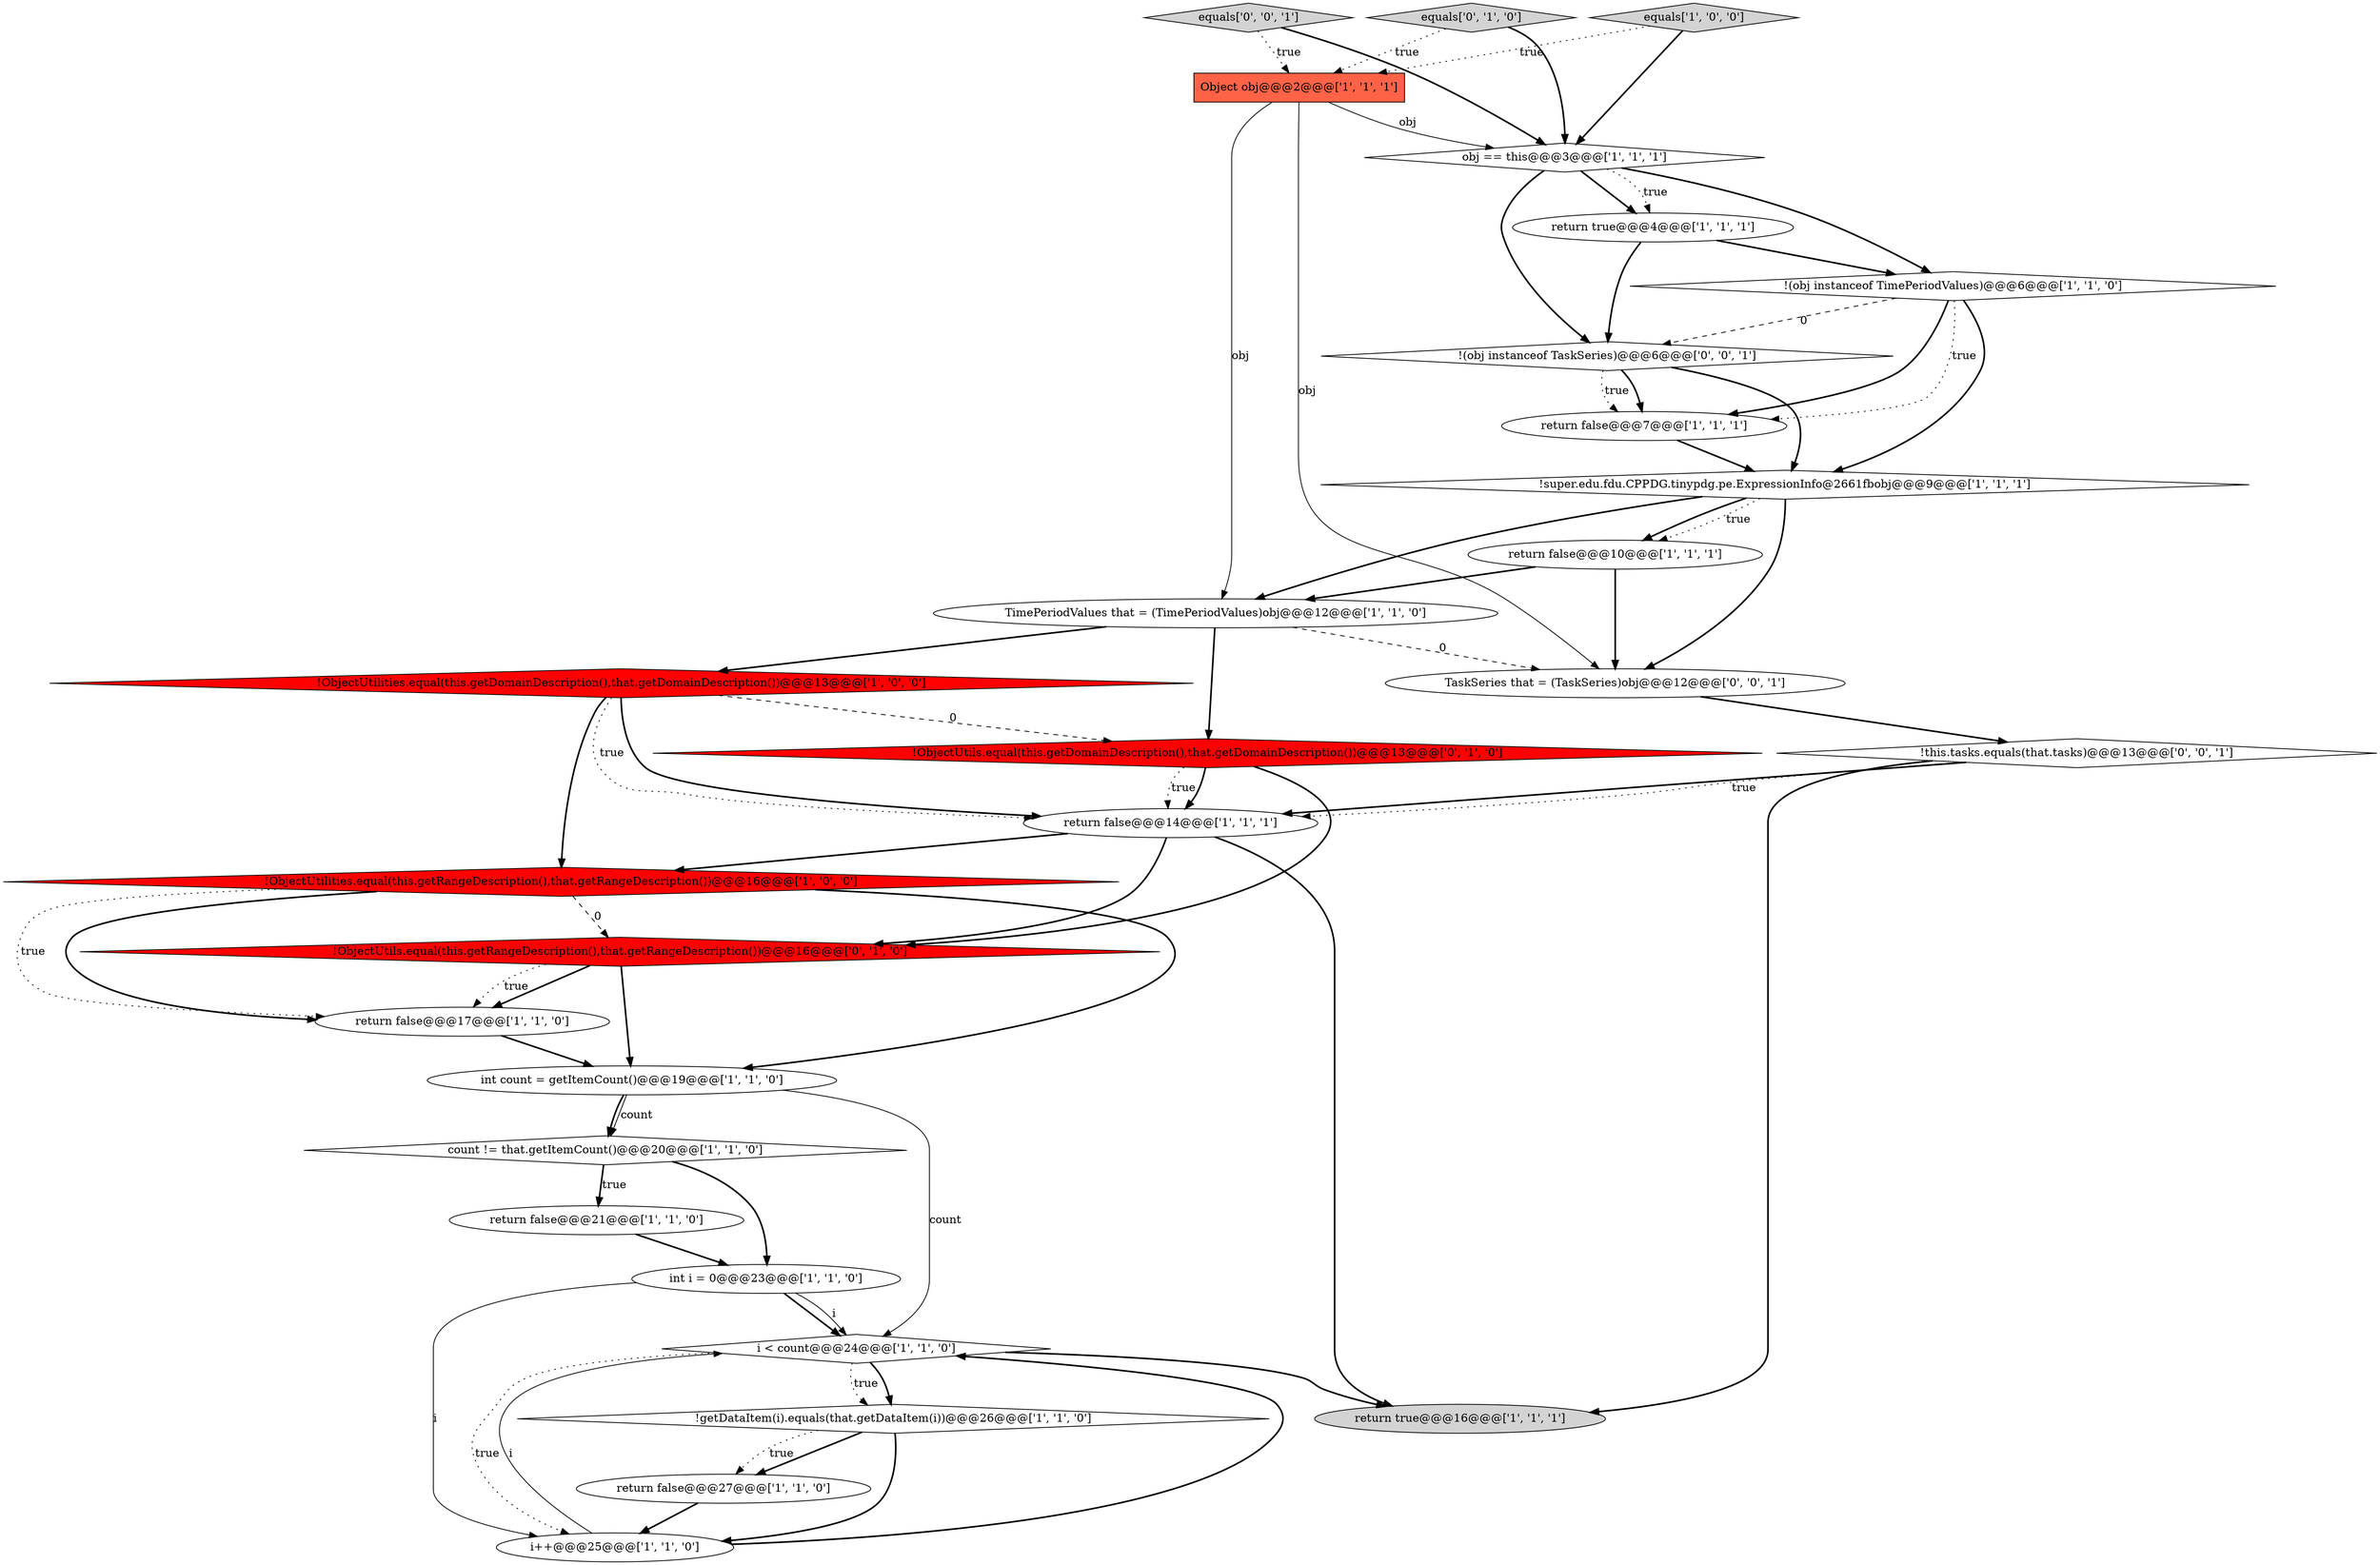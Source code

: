 digraph {
22 [style = filled, label = "!ObjectUtils.equal(this.getDomainDescription(),that.getDomainDescription())@@@13@@@['0', '1', '0']", fillcolor = red, shape = diamond image = "AAA1AAABBB2BBB"];
4 [style = filled, label = "obj == this@@@3@@@['1', '1', '1']", fillcolor = white, shape = diamond image = "AAA0AAABBB1BBB"];
6 [style = filled, label = "int count = getItemCount()@@@19@@@['1', '1', '0']", fillcolor = white, shape = ellipse image = "AAA0AAABBB1BBB"];
11 [style = filled, label = "return true@@@16@@@['1', '1', '1']", fillcolor = lightgray, shape = ellipse image = "AAA0AAABBB1BBB"];
20 [style = filled, label = "return false@@@10@@@['1', '1', '1']", fillcolor = white, shape = ellipse image = "AAA0AAABBB1BBB"];
3 [style = filled, label = "int i = 0@@@23@@@['1', '1', '0']", fillcolor = white, shape = ellipse image = "AAA0AAABBB1BBB"];
17 [style = filled, label = "TimePeriodValues that = (TimePeriodValues)obj@@@12@@@['1', '1', '0']", fillcolor = white, shape = ellipse image = "AAA0AAABBB1BBB"];
8 [style = filled, label = "return true@@@4@@@['1', '1', '1']", fillcolor = white, shape = ellipse image = "AAA0AAABBB1BBB"];
25 [style = filled, label = "equals['0', '0', '1']", fillcolor = lightgray, shape = diamond image = "AAA0AAABBB3BBB"];
0 [style = filled, label = "count != that.getItemCount()@@@20@@@['1', '1', '0']", fillcolor = white, shape = diamond image = "AAA0AAABBB1BBB"];
24 [style = filled, label = "!ObjectUtils.equal(this.getRangeDescription(),that.getRangeDescription())@@@16@@@['0', '1', '0']", fillcolor = red, shape = diamond image = "AAA1AAABBB2BBB"];
7 [style = filled, label = "!getDataItem(i).equals(that.getDataItem(i))@@@26@@@['1', '1', '0']", fillcolor = white, shape = diamond image = "AAA0AAABBB1BBB"];
18 [style = filled, label = "return false@@@21@@@['1', '1', '0']", fillcolor = white, shape = ellipse image = "AAA0AAABBB1BBB"];
27 [style = filled, label = "!(obj instanceof TaskSeries)@@@6@@@['0', '0', '1']", fillcolor = white, shape = diamond image = "AAA0AAABBB3BBB"];
23 [style = filled, label = "equals['0', '1', '0']", fillcolor = lightgray, shape = diamond image = "AAA0AAABBB2BBB"];
19 [style = filled, label = "return false@@@17@@@['1', '1', '0']", fillcolor = white, shape = ellipse image = "AAA0AAABBB1BBB"];
9 [style = filled, label = "return false@@@7@@@['1', '1', '1']", fillcolor = white, shape = ellipse image = "AAA0AAABBB1BBB"];
1 [style = filled, label = "!ObjectUtilities.equal(this.getRangeDescription(),that.getRangeDescription())@@@16@@@['1', '0', '0']", fillcolor = red, shape = diamond image = "AAA1AAABBB1BBB"];
15 [style = filled, label = "!ObjectUtilities.equal(this.getDomainDescription(),that.getDomainDescription())@@@13@@@['1', '0', '0']", fillcolor = red, shape = diamond image = "AAA1AAABBB1BBB"];
10 [style = filled, label = "!super.edu.fdu.CPPDG.tinypdg.pe.ExpressionInfo@2661fbobj@@@9@@@['1', '1', '1']", fillcolor = white, shape = diamond image = "AAA0AAABBB1BBB"];
14 [style = filled, label = "i < count@@@24@@@['1', '1', '0']", fillcolor = white, shape = diamond image = "AAA0AAABBB1BBB"];
21 [style = filled, label = "return false@@@27@@@['1', '1', '0']", fillcolor = white, shape = ellipse image = "AAA0AAABBB1BBB"];
13 [style = filled, label = "return false@@@14@@@['1', '1', '1']", fillcolor = white, shape = ellipse image = "AAA0AAABBB1BBB"];
16 [style = filled, label = "!(obj instanceof TimePeriodValues)@@@6@@@['1', '1', '0']", fillcolor = white, shape = diamond image = "AAA0AAABBB1BBB"];
2 [style = filled, label = "equals['1', '0', '0']", fillcolor = lightgray, shape = diamond image = "AAA0AAABBB1BBB"];
26 [style = filled, label = "TaskSeries that = (TaskSeries)obj@@@12@@@['0', '0', '1']", fillcolor = white, shape = ellipse image = "AAA0AAABBB3BBB"];
28 [style = filled, label = "!this.tasks.equals(that.tasks)@@@13@@@['0', '0', '1']", fillcolor = white, shape = diamond image = "AAA0AAABBB3BBB"];
5 [style = filled, label = "i++@@@25@@@['1', '1', '0']", fillcolor = white, shape = ellipse image = "AAA0AAABBB1BBB"];
12 [style = filled, label = "Object obj@@@2@@@['1', '1', '1']", fillcolor = tomato, shape = box image = "AAA0AAABBB1BBB"];
0->3 [style = bold, label=""];
8->16 [style = bold, label=""];
18->3 [style = bold, label=""];
16->9 [style = dotted, label="true"];
10->20 [style = bold, label=""];
20->17 [style = bold, label=""];
15->13 [style = bold, label=""];
13->24 [style = bold, label=""];
24->19 [style = bold, label=""];
0->18 [style = dotted, label="true"];
3->5 [style = solid, label="i"];
16->10 [style = bold, label=""];
16->27 [style = dashed, label="0"];
20->26 [style = bold, label=""];
28->11 [style = bold, label=""];
3->14 [style = bold, label=""];
27->9 [style = bold, label=""];
12->26 [style = solid, label="obj"];
23->4 [style = bold, label=""];
4->8 [style = dotted, label="true"];
25->4 [style = bold, label=""];
5->14 [style = solid, label="i"];
25->12 [style = dotted, label="true"];
28->13 [style = bold, label=""];
10->17 [style = bold, label=""];
6->0 [style = bold, label=""];
10->26 [style = bold, label=""];
9->10 [style = bold, label=""];
5->14 [style = bold, label=""];
6->14 [style = solid, label="count"];
17->22 [style = bold, label=""];
19->6 [style = bold, label=""];
2->4 [style = bold, label=""];
1->19 [style = dotted, label="true"];
13->11 [style = bold, label=""];
13->1 [style = bold, label=""];
15->22 [style = dashed, label="0"];
15->13 [style = dotted, label="true"];
14->7 [style = bold, label=""];
21->5 [style = bold, label=""];
7->5 [style = bold, label=""];
1->6 [style = bold, label=""];
14->5 [style = dotted, label="true"];
12->17 [style = solid, label="obj"];
10->20 [style = dotted, label="true"];
27->9 [style = dotted, label="true"];
1->24 [style = dashed, label="0"];
27->10 [style = bold, label=""];
4->27 [style = bold, label=""];
22->13 [style = dotted, label="true"];
14->7 [style = dotted, label="true"];
17->15 [style = bold, label=""];
2->12 [style = dotted, label="true"];
7->21 [style = bold, label=""];
4->8 [style = bold, label=""];
24->19 [style = dotted, label="true"];
0->18 [style = bold, label=""];
17->26 [style = dashed, label="0"];
12->4 [style = solid, label="obj"];
3->14 [style = solid, label="i"];
22->24 [style = bold, label=""];
26->28 [style = bold, label=""];
23->12 [style = dotted, label="true"];
1->19 [style = bold, label=""];
7->21 [style = dotted, label="true"];
28->13 [style = dotted, label="true"];
24->6 [style = bold, label=""];
14->11 [style = bold, label=""];
8->27 [style = bold, label=""];
16->9 [style = bold, label=""];
22->13 [style = bold, label=""];
4->16 [style = bold, label=""];
6->0 [style = solid, label="count"];
15->1 [style = bold, label=""];
}
